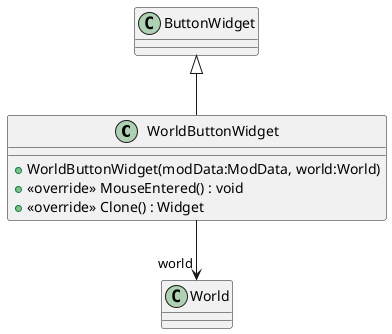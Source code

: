 @startuml
class WorldButtonWidget {
    + WorldButtonWidget(modData:ModData, world:World)
    + <<override>> MouseEntered() : void
    + <<override>> Clone() : Widget
}
ButtonWidget <|-- WorldButtonWidget
WorldButtonWidget --> "world" World
@enduml
